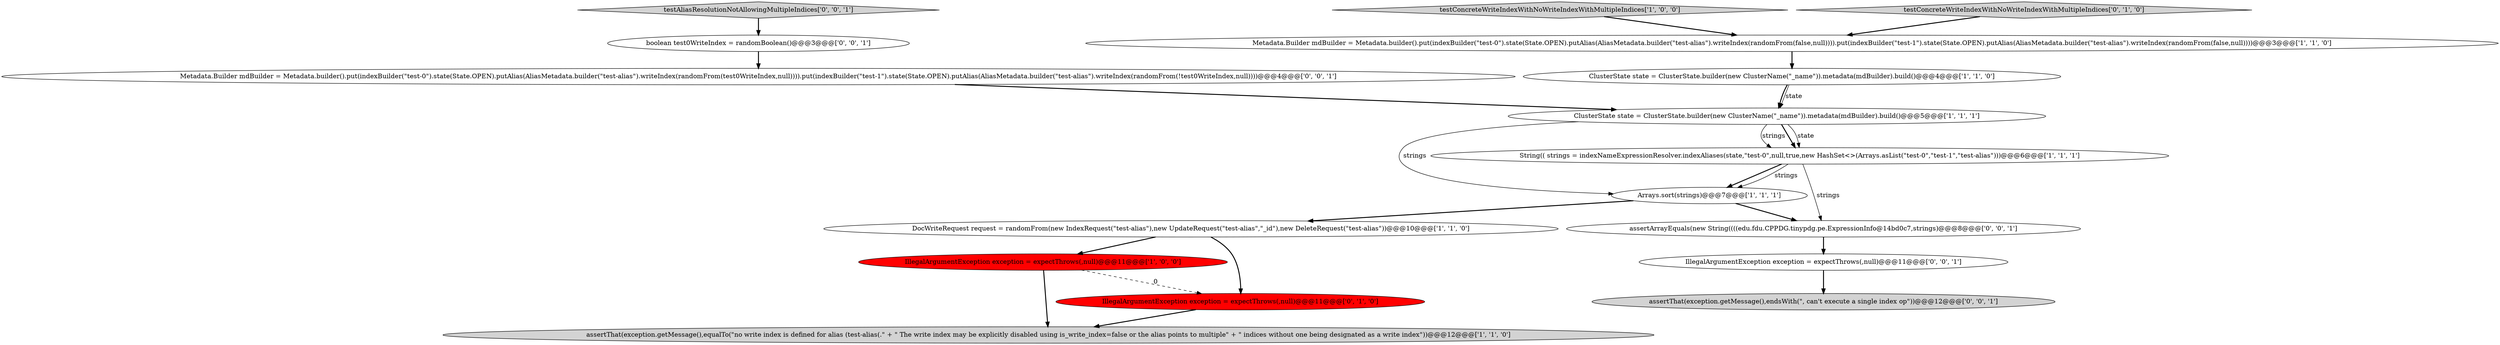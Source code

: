 digraph {
0 [style = filled, label = "Metadata.Builder mdBuilder = Metadata.builder().put(indexBuilder(\"test-0\").state(State.OPEN).putAlias(AliasMetadata.builder(\"test-alias\").writeIndex(randomFrom(false,null)))).put(indexBuilder(\"test-1\").state(State.OPEN).putAlias(AliasMetadata.builder(\"test-alias\").writeIndex(randomFrom(false,null))))@@@3@@@['1', '1', '0']", fillcolor = white, shape = ellipse image = "AAA0AAABBB1BBB"];
4 [style = filled, label = "Arrays.sort(strings)@@@7@@@['1', '1', '1']", fillcolor = white, shape = ellipse image = "AAA0AAABBB1BBB"];
16 [style = filled, label = "Metadata.Builder mdBuilder = Metadata.builder().put(indexBuilder(\"test-0\").state(State.OPEN).putAlias(AliasMetadata.builder(\"test-alias\").writeIndex(randomFrom(test0WriteIndex,null)))).put(indexBuilder(\"test-1\").state(State.OPEN).putAlias(AliasMetadata.builder(\"test-alias\").writeIndex(randomFrom(!test0WriteIndex,null))))@@@4@@@['0', '0', '1']", fillcolor = white, shape = ellipse image = "AAA0AAABBB3BBB"];
1 [style = filled, label = "String(( strings = indexNameExpressionResolver.indexAliases(state,\"test-0\",null,true,new HashSet<>(Arrays.asList(\"test-0\",\"test-1\",\"test-alias\")))@@@6@@@['1', '1', '1']", fillcolor = white, shape = ellipse image = "AAA0AAABBB1BBB"];
3 [style = filled, label = "IllegalArgumentException exception = expectThrows(,null)@@@11@@@['1', '0', '0']", fillcolor = red, shape = ellipse image = "AAA1AAABBB1BBB"];
13 [style = filled, label = "IllegalArgumentException exception = expectThrows(,null)@@@11@@@['0', '0', '1']", fillcolor = white, shape = ellipse image = "AAA0AAABBB3BBB"];
2 [style = filled, label = "assertThat(exception.getMessage(),equalTo(\"no write index is defined for alias (test-alias(.\" + \" The write index may be explicitly disabled using is_write_index=false or the alias points to multiple\" + \" indices without one being designated as a write index\"))@@@12@@@['1', '1', '0']", fillcolor = lightgray, shape = ellipse image = "AAA0AAABBB1BBB"];
6 [style = filled, label = "testConcreteWriteIndexWithNoWriteIndexWithMultipleIndices['1', '0', '0']", fillcolor = lightgray, shape = diamond image = "AAA0AAABBB1BBB"];
9 [style = filled, label = "IllegalArgumentException exception = expectThrows(,null)@@@11@@@['0', '1', '0']", fillcolor = red, shape = ellipse image = "AAA1AAABBB2BBB"];
10 [style = filled, label = "testConcreteWriteIndexWithNoWriteIndexWithMultipleIndices['0', '1', '0']", fillcolor = lightgray, shape = diamond image = "AAA0AAABBB2BBB"];
8 [style = filled, label = "ClusterState state = ClusterState.builder(new ClusterName(\"_name\")).metadata(mdBuilder).build()@@@5@@@['1', '1', '1']", fillcolor = white, shape = ellipse image = "AAA0AAABBB1BBB"];
5 [style = filled, label = "DocWriteRequest request = randomFrom(new IndexRequest(\"test-alias\"),new UpdateRequest(\"test-alias\",\"_id\"),new DeleteRequest(\"test-alias\"))@@@10@@@['1', '1', '0']", fillcolor = white, shape = ellipse image = "AAA0AAABBB1BBB"];
15 [style = filled, label = "assertThat(exception.getMessage(),endsWith(\", can't execute a single index op\"))@@@12@@@['0', '0', '1']", fillcolor = lightgray, shape = ellipse image = "AAA0AAABBB3BBB"];
11 [style = filled, label = "assertArrayEquals(new String((((edu.fdu.CPPDG.tinypdg.pe.ExpressionInfo@14bd0c7,strings)@@@8@@@['0', '0', '1']", fillcolor = white, shape = ellipse image = "AAA0AAABBB3BBB"];
7 [style = filled, label = "ClusterState state = ClusterState.builder(new ClusterName(\"_name\")).metadata(mdBuilder).build()@@@4@@@['1', '1', '0']", fillcolor = white, shape = ellipse image = "AAA0AAABBB1BBB"];
12 [style = filled, label = "testAliasResolutionNotAllowingMultipleIndices['0', '0', '1']", fillcolor = lightgray, shape = diamond image = "AAA0AAABBB3BBB"];
14 [style = filled, label = "boolean test0WriteIndex = randomBoolean()@@@3@@@['0', '0', '1']", fillcolor = white, shape = ellipse image = "AAA0AAABBB3BBB"];
5->3 [style = bold, label=""];
14->16 [style = bold, label=""];
1->4 [style = bold, label=""];
5->9 [style = bold, label=""];
16->8 [style = bold, label=""];
9->2 [style = bold, label=""];
1->11 [style = solid, label="strings"];
8->4 [style = solid, label="strings"];
6->0 [style = bold, label=""];
7->8 [style = bold, label=""];
8->1 [style = solid, label="strings"];
0->7 [style = bold, label=""];
8->1 [style = bold, label=""];
1->4 [style = solid, label="strings"];
3->2 [style = bold, label=""];
3->9 [style = dashed, label="0"];
11->13 [style = bold, label=""];
10->0 [style = bold, label=""];
12->14 [style = bold, label=""];
8->1 [style = solid, label="state"];
13->15 [style = bold, label=""];
4->11 [style = bold, label=""];
4->5 [style = bold, label=""];
7->8 [style = solid, label="state"];
}
